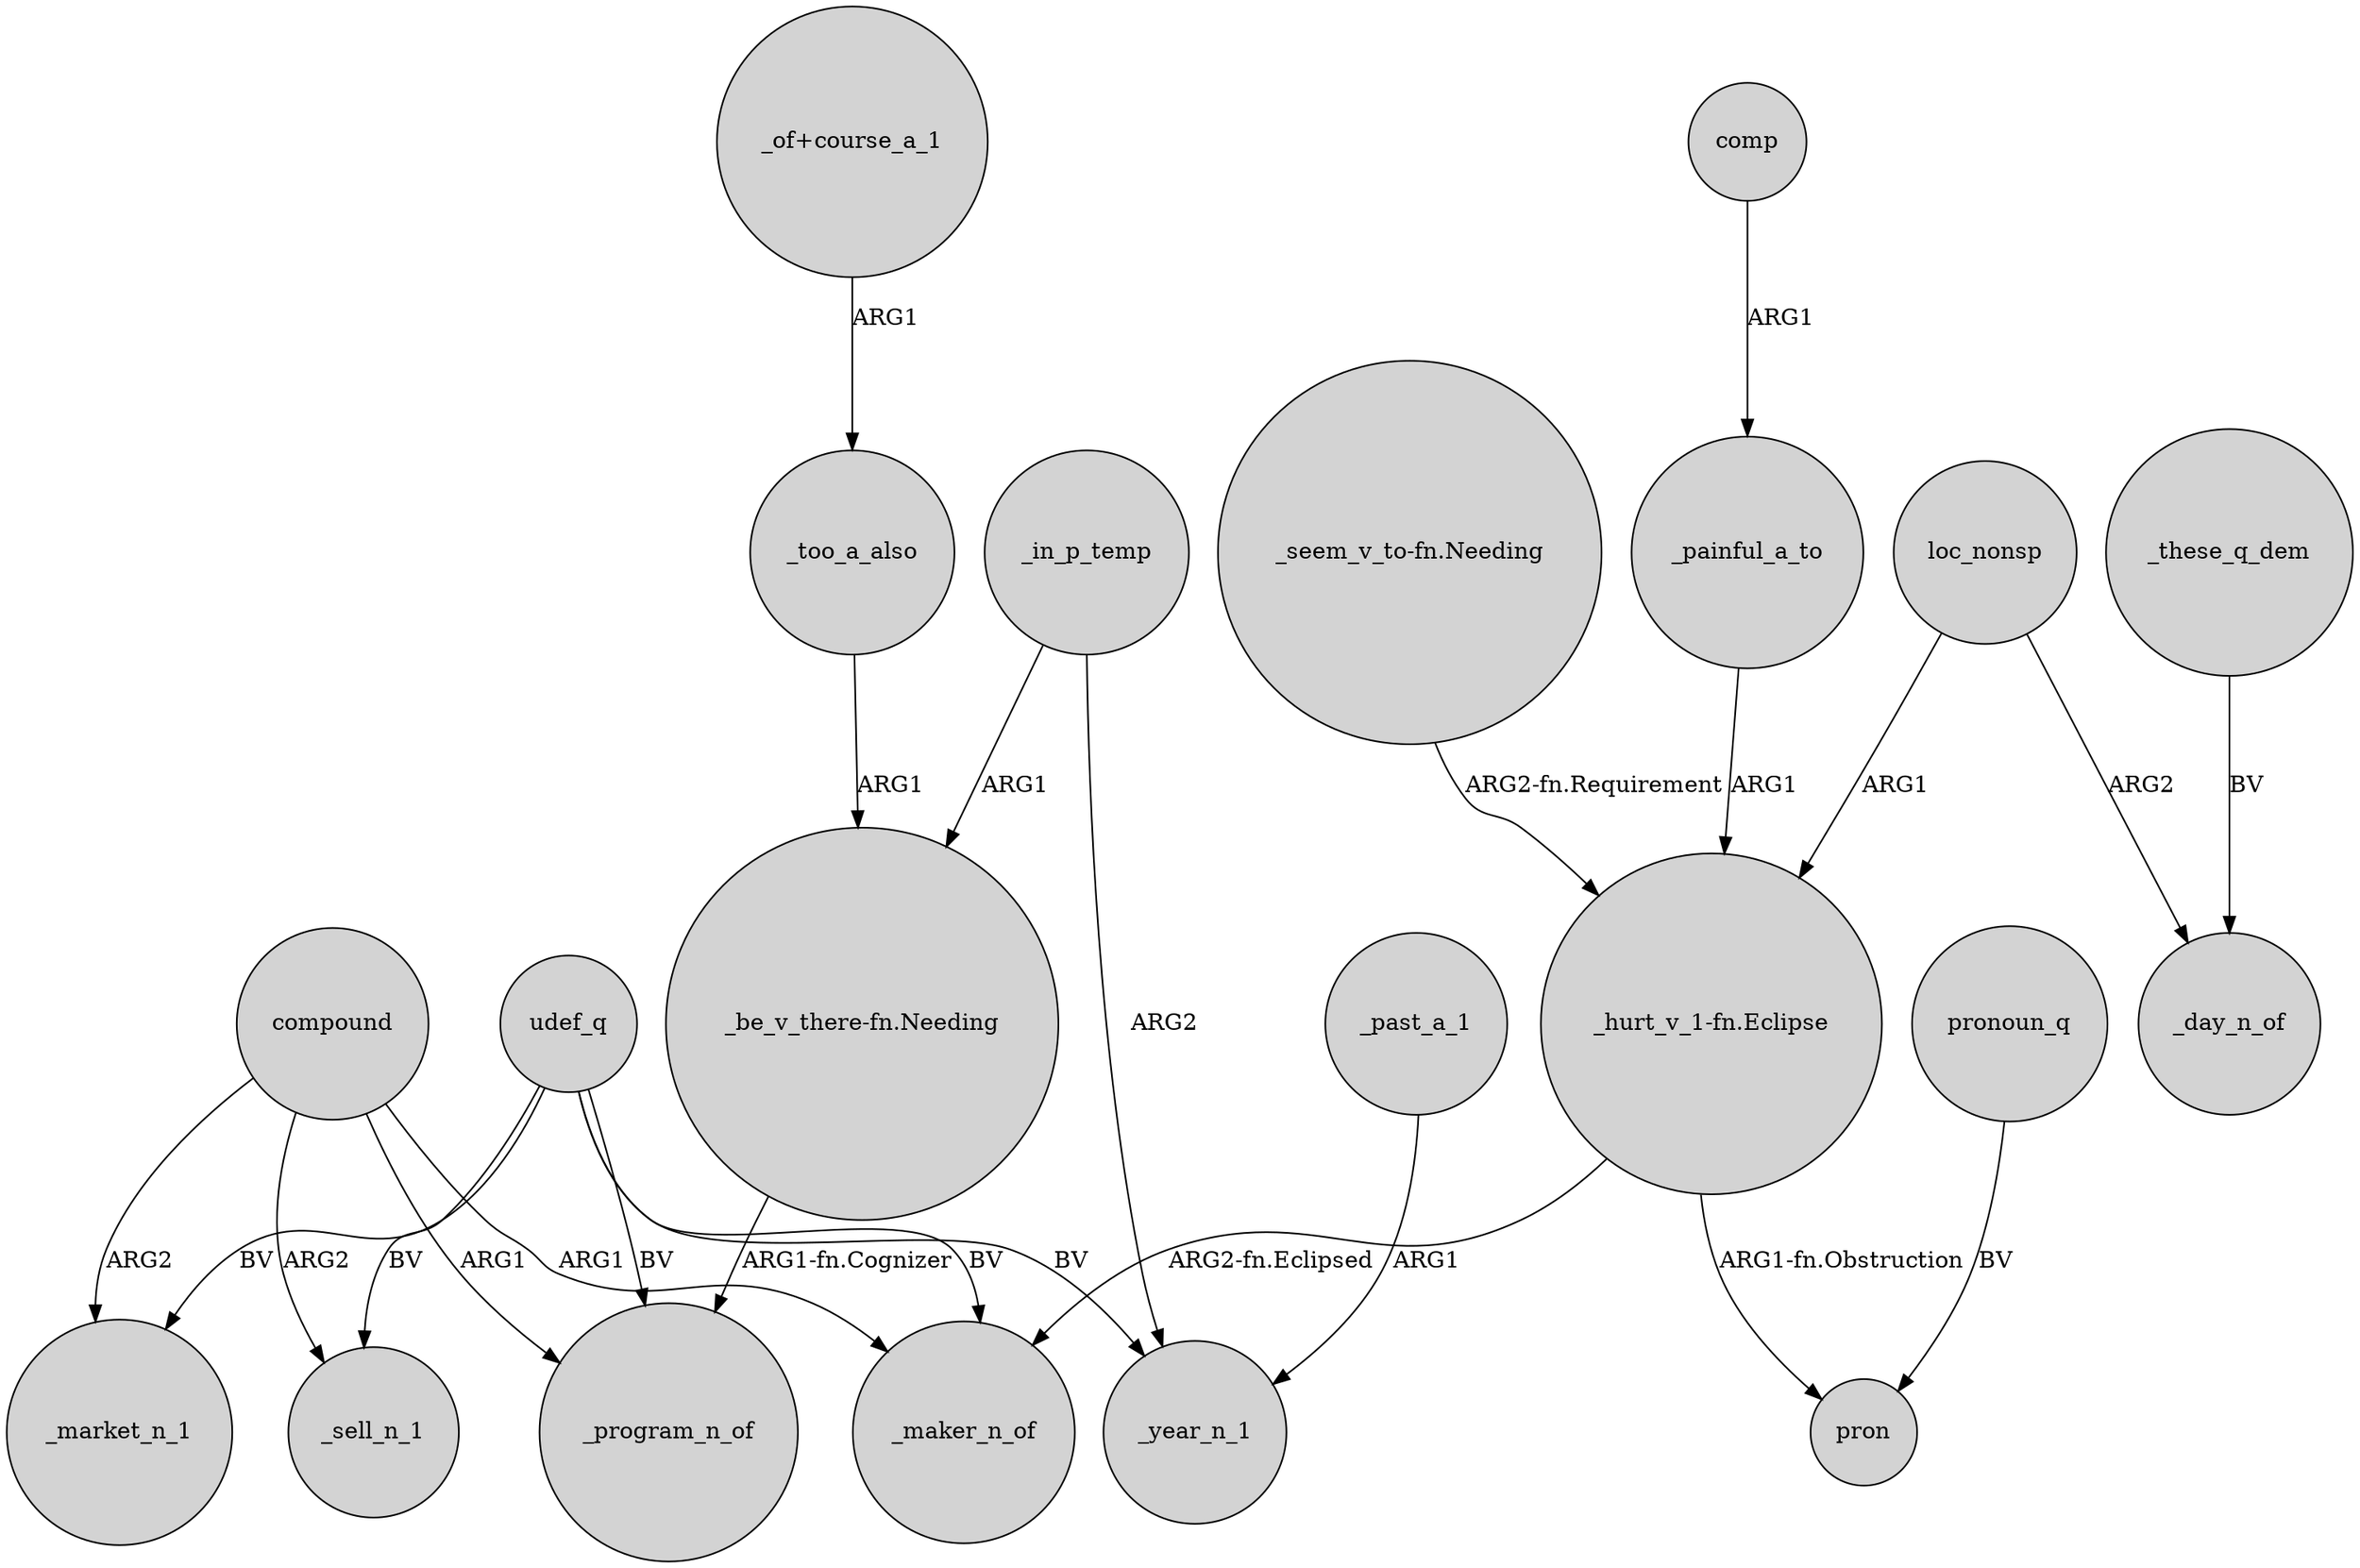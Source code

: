 digraph {
	node [shape=circle style=filled]
	compound -> _sell_n_1 [label=ARG2]
	udef_q -> _market_n_1 [label=BV]
	"_of+course_a_1" -> _too_a_also [label=ARG1]
	udef_q -> _sell_n_1 [label=BV]
	compound -> _market_n_1 [label=ARG2]
	"_hurt_v_1-fn.Eclipse" -> pron [label="ARG1-fn.Obstruction"]
	_too_a_also -> "_be_v_there-fn.Needing" [label=ARG1]
	udef_q -> _program_n_of [label=BV]
	_these_q_dem -> _day_n_of [label=BV]
	udef_q -> _maker_n_of [label=BV]
	pronoun_q -> pron [label=BV]
	"_seem_v_to-fn.Needing" -> "_hurt_v_1-fn.Eclipse" [label="ARG2-fn.Requirement"]
	compound -> _program_n_of [label=ARG1]
	"_be_v_there-fn.Needing" -> _program_n_of [label="ARG1-fn.Cognizer"]
	_painful_a_to -> "_hurt_v_1-fn.Eclipse" [label=ARG1]
	loc_nonsp -> "_hurt_v_1-fn.Eclipse" [label=ARG1]
	"_hurt_v_1-fn.Eclipse" -> _maker_n_of [label="ARG2-fn.Eclipsed"]
	_in_p_temp -> _year_n_1 [label=ARG2]
	compound -> _maker_n_of [label=ARG1]
	_in_p_temp -> "_be_v_there-fn.Needing" [label=ARG1]
	_past_a_1 -> _year_n_1 [label=ARG1]
	udef_q -> _year_n_1 [label=BV]
	comp -> _painful_a_to [label=ARG1]
	loc_nonsp -> _day_n_of [label=ARG2]
}
